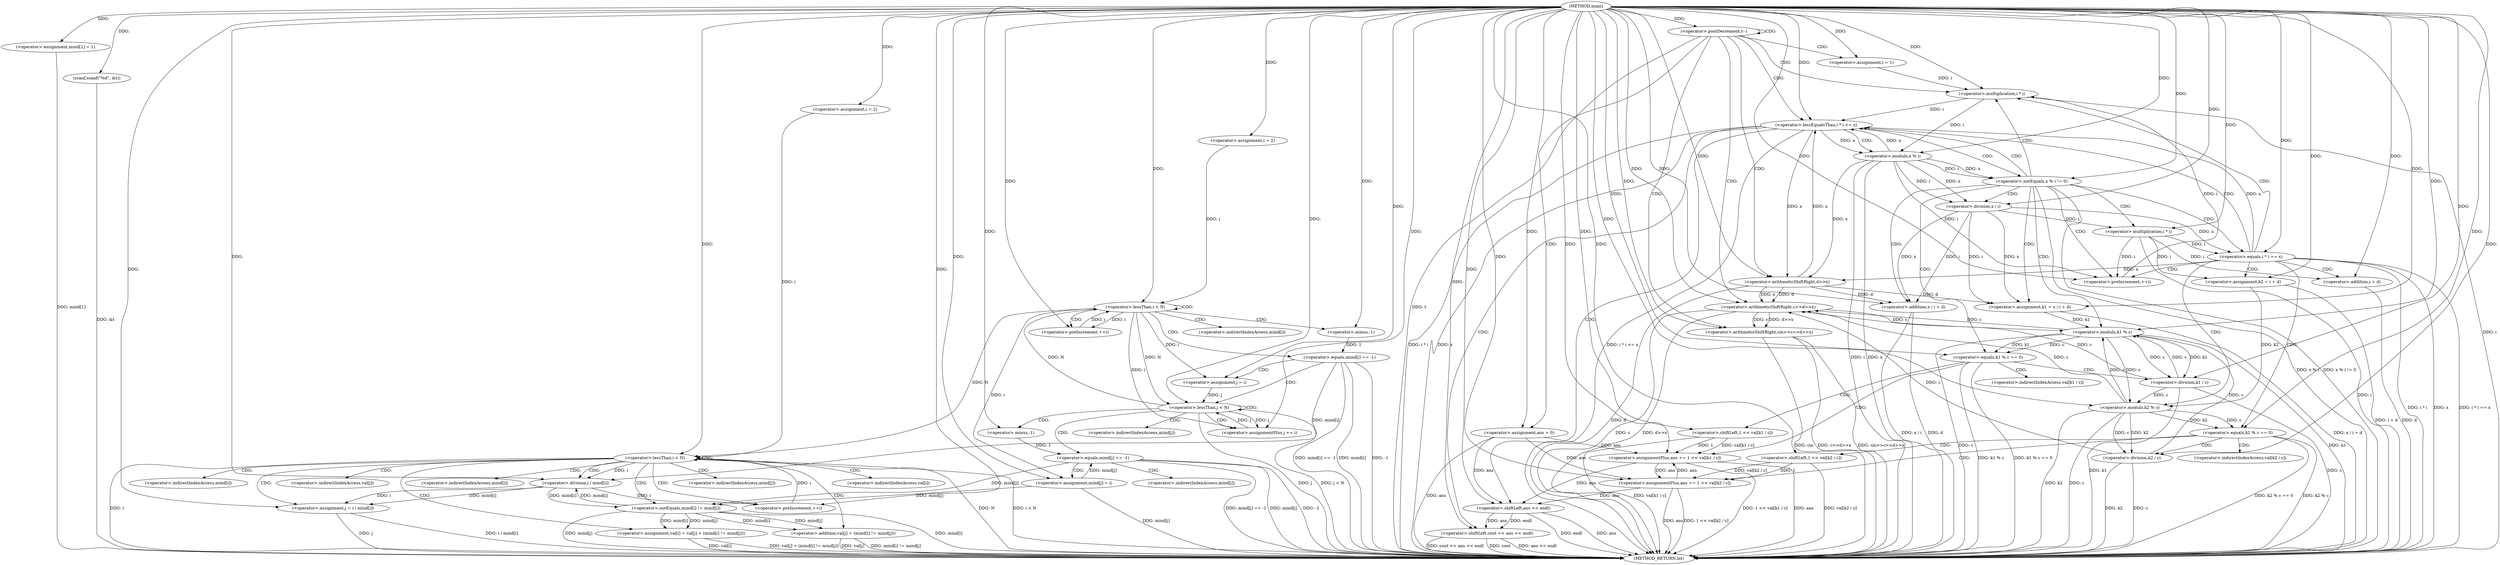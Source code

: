 digraph "main" {  
"1000103" [label = "(METHOD,main)" ]
"1000285" [label = "(METHOD_RETURN,int)" ]
"1000107" [label = "(<operator>.assignment,mind[1] = 1)" ]
"1000187" [label = "(scanf,scanf(\"%d\", &t))" ]
"1000114" [label = "(<operator>.assignment,i = 2)" ]
"1000117" [label = "(<operator>.lessThan,i < N)" ]
"1000120" [label = "(<operator>.preIncrement,++i)" ]
"1000154" [label = "(<operator>.assignment,i = 2)" ]
"1000157" [label = "(<operator>.lessThan,i < N)" ]
"1000160" [label = "(<operator>.preIncrement,++i)" ]
"1000192" [label = "(<operator>.postDecrement,t--)" ]
"1000123" [label = "(<operator>.equals,mind[i] == -1)" ]
"1000164" [label = "(<operator>.assignment,j = i / mind[i])" ]
"1000171" [label = "(<operator>.assignment,val[i] = val[j] + (mind[i] != mind[j]))" ]
"1000198" [label = "(<operator>.arithmeticShiftRight,cin>>c>>d>>x)" ]
"1000206" [label = "(<operator>.assignment,ans = 0)" ]
"1000280" [label = "(<operator>.shiftLeft,cout << ans << endl)" ]
"1000131" [label = "(<operator>.assignment,j = i)" ]
"1000134" [label = "(<operator>.lessThan,j < N)" ]
"1000137" [label = "(<operator>.assignmentPlus,j += i)" ]
"1000211" [label = "(<operator>.assignment,i = 1)" ]
"1000214" [label = "(<operator>.lessEqualsThan,i * i <= x)" ]
"1000219" [label = "(<operator>.preIncrement,++i)" ]
"1000127" [label = "(<operator>.minus,-1)" ]
"1000141" [label = "(<operator>.equals,mind[j] == -1)" ]
"1000147" [label = "(<operator>.assignment,mind[j] = i)" ]
"1000166" [label = "(<operator>.division,i / mind[i])" ]
"1000175" [label = "(<operator>.addition,val[j] + (mind[i] != mind[j]))" ]
"1000200" [label = "(<operator>.arithmeticShiftRight,c>>d>>x)" ]
"1000230" [label = "(<operator>.assignment,k1 = x / i + d)" ]
"1000260" [label = "(<operator>.assignment,k2 = i + d)" ]
"1000282" [label = "(<operator>.shiftLeft,ans << endl)" ]
"1000179" [label = "(<operator>.notEquals,mind[i] != mind[j])" ]
"1000202" [label = "(<operator>.arithmeticShiftRight,d>>x)" ]
"1000215" [label = "(<operator>.multiplication,i * i)" ]
"1000223" [label = "(<operator>.notEquals,x % i != 0)" ]
"1000238" [label = "(<operator>.equals,k1 % c == 0)" ]
"1000243" [label = "(<operator>.assignmentPlus,ans += 1 << val[k1 / c])" ]
"1000253" [label = "(<operator>.equals,i * i == x)" ]
"1000266" [label = "(<operator>.equals,k2 % c == 0)" ]
"1000271" [label = "(<operator>.assignmentPlus,ans += 1 << val[k2 / c])" ]
"1000145" [label = "(<operator>.minus,-1)" ]
"1000232" [label = "(<operator>.addition,x / i + d)" ]
"1000262" [label = "(<operator>.addition,i + d)" ]
"1000224" [label = "(<operator>.modulo,x % i)" ]
"1000233" [label = "(<operator>.division,x / i)" ]
"1000239" [label = "(<operator>.modulo,k1 % c)" ]
"1000245" [label = "(<operator>.shiftLeft,1 << val[k1 / c])" ]
"1000254" [label = "(<operator>.multiplication,i * i)" ]
"1000267" [label = "(<operator>.modulo,k2 % c)" ]
"1000273" [label = "(<operator>.shiftLeft,1 << val[k2 / c])" ]
"1000249" [label = "(<operator>.division,k1 / c)" ]
"1000277" [label = "(<operator>.division,k2 / c)" ]
"1000124" [label = "(<operator>.indirectIndexAccess,mind[i])" ]
"1000172" [label = "(<operator>.indirectIndexAccess,val[i])" ]
"1000168" [label = "(<operator>.indirectIndexAccess,mind[i])" ]
"1000176" [label = "(<operator>.indirectIndexAccess,val[j])" ]
"1000142" [label = "(<operator>.indirectIndexAccess,mind[j])" ]
"1000148" [label = "(<operator>.indirectIndexAccess,mind[j])" ]
"1000180" [label = "(<operator>.indirectIndexAccess,mind[i])" ]
"1000183" [label = "(<operator>.indirectIndexAccess,mind[j])" ]
"1000247" [label = "(<operator>.indirectIndexAccess,val[k1 / c])" ]
"1000275" [label = "(<operator>.indirectIndexAccess,val[k2 / c])" ]
  "1000107" -> "1000285"  [ label = "DDG: mind[1]"] 
  "1000157" -> "1000285"  [ label = "DDG: i"] 
  "1000157" -> "1000285"  [ label = "DDG: N"] 
  "1000157" -> "1000285"  [ label = "DDG: i < N"] 
  "1000187" -> "1000285"  [ label = "DDG: &t"] 
  "1000192" -> "1000285"  [ label = "DDG: t"] 
  "1000200" -> "1000285"  [ label = "DDG: c"] 
  "1000202" -> "1000285"  [ label = "DDG: d"] 
  "1000200" -> "1000285"  [ label = "DDG: d>>x"] 
  "1000198" -> "1000285"  [ label = "DDG: c>>d>>x"] 
  "1000198" -> "1000285"  [ label = "DDG: cin>>c>>d>>x"] 
  "1000206" -> "1000285"  [ label = "DDG: ans"] 
  "1000215" -> "1000285"  [ label = "DDG: i"] 
  "1000214" -> "1000285"  [ label = "DDG: i * i"] 
  "1000214" -> "1000285"  [ label = "DDG: x"] 
  "1000214" -> "1000285"  [ label = "DDG: i * i <= x"] 
  "1000282" -> "1000285"  [ label = "DDG: ans"] 
  "1000280" -> "1000285"  [ label = "DDG: ans << endl"] 
  "1000280" -> "1000285"  [ label = "DDG: cout << ans << endl"] 
  "1000224" -> "1000285"  [ label = "DDG: x"] 
  "1000224" -> "1000285"  [ label = "DDG: i"] 
  "1000223" -> "1000285"  [ label = "DDG: x % i"] 
  "1000223" -> "1000285"  [ label = "DDG: x % i != 0"] 
  "1000232" -> "1000285"  [ label = "DDG: x / i"] 
  "1000232" -> "1000285"  [ label = "DDG: d"] 
  "1000230" -> "1000285"  [ label = "DDG: x / i + d"] 
  "1000239" -> "1000285"  [ label = "DDG: k1"] 
  "1000239" -> "1000285"  [ label = "DDG: c"] 
  "1000238" -> "1000285"  [ label = "DDG: k1 % c"] 
  "1000238" -> "1000285"  [ label = "DDG: k1 % c == 0"] 
  "1000243" -> "1000285"  [ label = "DDG: ans"] 
  "1000249" -> "1000285"  [ label = "DDG: k1"] 
  "1000249" -> "1000285"  [ label = "DDG: c"] 
  "1000245" -> "1000285"  [ label = "DDG: val[k1 / c]"] 
  "1000243" -> "1000285"  [ label = "DDG: 1 << val[k1 / c]"] 
  "1000254" -> "1000285"  [ label = "DDG: i"] 
  "1000253" -> "1000285"  [ label = "DDG: i * i"] 
  "1000253" -> "1000285"  [ label = "DDG: x"] 
  "1000253" -> "1000285"  [ label = "DDG: i * i == x"] 
  "1000262" -> "1000285"  [ label = "DDG: d"] 
  "1000260" -> "1000285"  [ label = "DDG: i + d"] 
  "1000267" -> "1000285"  [ label = "DDG: k2"] 
  "1000267" -> "1000285"  [ label = "DDG: c"] 
  "1000266" -> "1000285"  [ label = "DDG: k2 % c"] 
  "1000266" -> "1000285"  [ label = "DDG: k2 % c == 0"] 
  "1000271" -> "1000285"  [ label = "DDG: ans"] 
  "1000277" -> "1000285"  [ label = "DDG: k2"] 
  "1000277" -> "1000285"  [ label = "DDG: c"] 
  "1000273" -> "1000285"  [ label = "DDG: val[k2 / c]"] 
  "1000271" -> "1000285"  [ label = "DDG: 1 << val[k2 / c]"] 
  "1000164" -> "1000285"  [ label = "DDG: j"] 
  "1000164" -> "1000285"  [ label = "DDG: i / mind[i]"] 
  "1000171" -> "1000285"  [ label = "DDG: val[i]"] 
  "1000175" -> "1000285"  [ label = "DDG: val[j]"] 
  "1000179" -> "1000285"  [ label = "DDG: mind[i]"] 
  "1000179" -> "1000285"  [ label = "DDG: mind[j]"] 
  "1000175" -> "1000285"  [ label = "DDG: mind[i] != mind[j]"] 
  "1000171" -> "1000285"  [ label = "DDG: val[j] + (mind[i] != mind[j])"] 
  "1000123" -> "1000285"  [ label = "DDG: mind[i]"] 
  "1000123" -> "1000285"  [ label = "DDG: -1"] 
  "1000123" -> "1000285"  [ label = "DDG: mind[i] == -1"] 
  "1000134" -> "1000285"  [ label = "DDG: j"] 
  "1000134" -> "1000285"  [ label = "DDG: j < N"] 
  "1000141" -> "1000285"  [ label = "DDG: mind[j]"] 
  "1000141" -> "1000285"  [ label = "DDG: -1"] 
  "1000141" -> "1000285"  [ label = "DDG: mind[j] == -1"] 
  "1000147" -> "1000285"  [ label = "DDG: mind[j]"] 
  "1000198" -> "1000285"  [ label = "DDG: cin"] 
  "1000280" -> "1000285"  [ label = "DDG: cout"] 
  "1000282" -> "1000285"  [ label = "DDG: endl"] 
  "1000103" -> "1000107"  [ label = "DDG: "] 
  "1000103" -> "1000187"  [ label = "DDG: "] 
  "1000103" -> "1000114"  [ label = "DDG: "] 
  "1000103" -> "1000154"  [ label = "DDG: "] 
  "1000114" -> "1000117"  [ label = "DDG: i"] 
  "1000120" -> "1000117"  [ label = "DDG: i"] 
  "1000103" -> "1000117"  [ label = "DDG: "] 
  "1000134" -> "1000117"  [ label = "DDG: N"] 
  "1000117" -> "1000120"  [ label = "DDG: i"] 
  "1000103" -> "1000120"  [ label = "DDG: "] 
  "1000154" -> "1000157"  [ label = "DDG: i"] 
  "1000160" -> "1000157"  [ label = "DDG: i"] 
  "1000103" -> "1000157"  [ label = "DDG: "] 
  "1000117" -> "1000157"  [ label = "DDG: N"] 
  "1000166" -> "1000160"  [ label = "DDG: i"] 
  "1000103" -> "1000160"  [ label = "DDG: "] 
  "1000166" -> "1000164"  [ label = "DDG: mind[i]"] 
  "1000166" -> "1000164"  [ label = "DDG: i"] 
  "1000179" -> "1000171"  [ label = "DDG: mind[j]"] 
  "1000179" -> "1000171"  [ label = "DDG: mind[i]"] 
  "1000103" -> "1000192"  [ label = "DDG: "] 
  "1000103" -> "1000206"  [ label = "DDG: "] 
  "1000127" -> "1000123"  [ label = "DDG: 1"] 
  "1000117" -> "1000131"  [ label = "DDG: i"] 
  "1000103" -> "1000131"  [ label = "DDG: "] 
  "1000103" -> "1000137"  [ label = "DDG: "] 
  "1000117" -> "1000137"  [ label = "DDG: i"] 
  "1000103" -> "1000164"  [ label = "DDG: "] 
  "1000103" -> "1000198"  [ label = "DDG: "] 
  "1000200" -> "1000198"  [ label = "DDG: c"] 
  "1000200" -> "1000198"  [ label = "DDG: d>>x"] 
  "1000103" -> "1000211"  [ label = "DDG: "] 
  "1000103" -> "1000280"  [ label = "DDG: "] 
  "1000282" -> "1000280"  [ label = "DDG: ans"] 
  "1000282" -> "1000280"  [ label = "DDG: endl"] 
  "1000103" -> "1000127"  [ label = "DDG: "] 
  "1000131" -> "1000134"  [ label = "DDG: j"] 
  "1000137" -> "1000134"  [ label = "DDG: j"] 
  "1000103" -> "1000134"  [ label = "DDG: "] 
  "1000117" -> "1000134"  [ label = "DDG: N"] 
  "1000134" -> "1000137"  [ label = "DDG: j"] 
  "1000103" -> "1000147"  [ label = "DDG: "] 
  "1000117" -> "1000147"  [ label = "DDG: i"] 
  "1000157" -> "1000166"  [ label = "DDG: i"] 
  "1000103" -> "1000166"  [ label = "DDG: "] 
  "1000179" -> "1000166"  [ label = "DDG: mind[i]"] 
  "1000123" -> "1000166"  [ label = "DDG: mind[i]"] 
  "1000179" -> "1000175"  [ label = "DDG: mind[j]"] 
  "1000179" -> "1000175"  [ label = "DDG: mind[i]"] 
  "1000239" -> "1000200"  [ label = "DDG: c"] 
  "1000249" -> "1000200"  [ label = "DDG: c"] 
  "1000267" -> "1000200"  [ label = "DDG: c"] 
  "1000277" -> "1000200"  [ label = "DDG: c"] 
  "1000103" -> "1000200"  [ label = "DDG: "] 
  "1000202" -> "1000200"  [ label = "DDG: d"] 
  "1000202" -> "1000200"  [ label = "DDG: x"] 
  "1000215" -> "1000214"  [ label = "DDG: i"] 
  "1000202" -> "1000214"  [ label = "DDG: x"] 
  "1000224" -> "1000214"  [ label = "DDG: x"] 
  "1000253" -> "1000214"  [ label = "DDG: x"] 
  "1000103" -> "1000214"  [ label = "DDG: "] 
  "1000224" -> "1000219"  [ label = "DDG: i"] 
  "1000254" -> "1000219"  [ label = "DDG: i"] 
  "1000103" -> "1000219"  [ label = "DDG: "] 
  "1000202" -> "1000230"  [ label = "DDG: d"] 
  "1000103" -> "1000230"  [ label = "DDG: "] 
  "1000233" -> "1000230"  [ label = "DDG: i"] 
  "1000233" -> "1000230"  [ label = "DDG: x"] 
  "1000254" -> "1000260"  [ label = "DDG: i"] 
  "1000103" -> "1000260"  [ label = "DDG: "] 
  "1000206" -> "1000282"  [ label = "DDG: ans"] 
  "1000243" -> "1000282"  [ label = "DDG: ans"] 
  "1000271" -> "1000282"  [ label = "DDG: ans"] 
  "1000103" -> "1000282"  [ label = "DDG: "] 
  "1000147" -> "1000141"  [ label = "DDG: mind[j]"] 
  "1000145" -> "1000141"  [ label = "DDG: 1"] 
  "1000166" -> "1000179"  [ label = "DDG: mind[i]"] 
  "1000141" -> "1000179"  [ label = "DDG: mind[j]"] 
  "1000147" -> "1000179"  [ label = "DDG: mind[j]"] 
  "1000103" -> "1000202"  [ label = "DDG: "] 
  "1000214" -> "1000202"  [ label = "DDG: x"] 
  "1000224" -> "1000202"  [ label = "DDG: x"] 
  "1000253" -> "1000202"  [ label = "DDG: x"] 
  "1000211" -> "1000215"  [ label = "DDG: i"] 
  "1000219" -> "1000215"  [ label = "DDG: i"] 
  "1000103" -> "1000215"  [ label = "DDG: "] 
  "1000245" -> "1000243"  [ label = "DDG: val[k1 / c]"] 
  "1000245" -> "1000243"  [ label = "DDG: 1"] 
  "1000273" -> "1000271"  [ label = "DDG: 1"] 
  "1000273" -> "1000271"  [ label = "DDG: val[k2 / c]"] 
  "1000103" -> "1000145"  [ label = "DDG: "] 
  "1000224" -> "1000223"  [ label = "DDG: i"] 
  "1000224" -> "1000223"  [ label = "DDG: x"] 
  "1000103" -> "1000223"  [ label = "DDG: "] 
  "1000233" -> "1000232"  [ label = "DDG: i"] 
  "1000233" -> "1000232"  [ label = "DDG: x"] 
  "1000202" -> "1000232"  [ label = "DDG: d"] 
  "1000103" -> "1000232"  [ label = "DDG: "] 
  "1000239" -> "1000238"  [ label = "DDG: c"] 
  "1000239" -> "1000238"  [ label = "DDG: k1"] 
  "1000103" -> "1000238"  [ label = "DDG: "] 
  "1000206" -> "1000243"  [ label = "DDG: ans"] 
  "1000271" -> "1000243"  [ label = "DDG: ans"] 
  "1000103" -> "1000243"  [ label = "DDG: "] 
  "1000254" -> "1000253"  [ label = "DDG: i"] 
  "1000233" -> "1000253"  [ label = "DDG: x"] 
  "1000103" -> "1000253"  [ label = "DDG: "] 
  "1000254" -> "1000262"  [ label = "DDG: i"] 
  "1000103" -> "1000262"  [ label = "DDG: "] 
  "1000267" -> "1000266"  [ label = "DDG: c"] 
  "1000267" -> "1000266"  [ label = "DDG: k2"] 
  "1000103" -> "1000266"  [ label = "DDG: "] 
  "1000206" -> "1000271"  [ label = "DDG: ans"] 
  "1000243" -> "1000271"  [ label = "DDG: ans"] 
  "1000103" -> "1000271"  [ label = "DDG: "] 
  "1000214" -> "1000224"  [ label = "DDG: x"] 
  "1000103" -> "1000224"  [ label = "DDG: "] 
  "1000215" -> "1000224"  [ label = "DDG: i"] 
  "1000224" -> "1000233"  [ label = "DDG: x"] 
  "1000103" -> "1000233"  [ label = "DDG: "] 
  "1000224" -> "1000233"  [ label = "DDG: i"] 
  "1000230" -> "1000239"  [ label = "DDG: k1"] 
  "1000103" -> "1000239"  [ label = "DDG: "] 
  "1000200" -> "1000239"  [ label = "DDG: c"] 
  "1000249" -> "1000239"  [ label = "DDG: c"] 
  "1000267" -> "1000239"  [ label = "DDG: c"] 
  "1000277" -> "1000239"  [ label = "DDG: c"] 
  "1000103" -> "1000245"  [ label = "DDG: "] 
  "1000233" -> "1000254"  [ label = "DDG: i"] 
  "1000103" -> "1000254"  [ label = "DDG: "] 
  "1000260" -> "1000267"  [ label = "DDG: k2"] 
  "1000103" -> "1000267"  [ label = "DDG: "] 
  "1000239" -> "1000267"  [ label = "DDG: c"] 
  "1000249" -> "1000267"  [ label = "DDG: c"] 
  "1000103" -> "1000273"  [ label = "DDG: "] 
  "1000239" -> "1000249"  [ label = "DDG: k1"] 
  "1000103" -> "1000249"  [ label = "DDG: "] 
  "1000239" -> "1000249"  [ label = "DDG: c"] 
  "1000267" -> "1000277"  [ label = "DDG: k2"] 
  "1000103" -> "1000277"  [ label = "DDG: "] 
  "1000267" -> "1000277"  [ label = "DDG: c"] 
  "1000117" -> "1000117"  [ label = "CDG: "] 
  "1000117" -> "1000127"  [ label = "CDG: "] 
  "1000117" -> "1000120"  [ label = "CDG: "] 
  "1000117" -> "1000123"  [ label = "CDG: "] 
  "1000117" -> "1000124"  [ label = "CDG: "] 
  "1000157" -> "1000164"  [ label = "CDG: "] 
  "1000157" -> "1000166"  [ label = "CDG: "] 
  "1000157" -> "1000180"  [ label = "CDG: "] 
  "1000157" -> "1000183"  [ label = "CDG: "] 
  "1000157" -> "1000157"  [ label = "CDG: "] 
  "1000157" -> "1000175"  [ label = "CDG: "] 
  "1000157" -> "1000160"  [ label = "CDG: "] 
  "1000157" -> "1000179"  [ label = "CDG: "] 
  "1000157" -> "1000176"  [ label = "CDG: "] 
  "1000157" -> "1000172"  [ label = "CDG: "] 
  "1000157" -> "1000168"  [ label = "CDG: "] 
  "1000157" -> "1000171"  [ label = "CDG: "] 
  "1000192" -> "1000200"  [ label = "CDG: "] 
  "1000192" -> "1000211"  [ label = "CDG: "] 
  "1000192" -> "1000206"  [ label = "CDG: "] 
  "1000192" -> "1000214"  [ label = "CDG: "] 
  "1000192" -> "1000192"  [ label = "CDG: "] 
  "1000192" -> "1000198"  [ label = "CDG: "] 
  "1000192" -> "1000215"  [ label = "CDG: "] 
  "1000192" -> "1000202"  [ label = "CDG: "] 
  "1000123" -> "1000131"  [ label = "CDG: "] 
  "1000123" -> "1000134"  [ label = "CDG: "] 
  "1000134" -> "1000142"  [ label = "CDG: "] 
  "1000134" -> "1000141"  [ label = "CDG: "] 
  "1000134" -> "1000145"  [ label = "CDG: "] 
  "1000134" -> "1000137"  [ label = "CDG: "] 
  "1000134" -> "1000134"  [ label = "CDG: "] 
  "1000214" -> "1000282"  [ label = "CDG: "] 
  "1000214" -> "1000224"  [ label = "CDG: "] 
  "1000214" -> "1000280"  [ label = "CDG: "] 
  "1000214" -> "1000223"  [ label = "CDG: "] 
  "1000141" -> "1000148"  [ label = "CDG: "] 
  "1000141" -> "1000147"  [ label = "CDG: "] 
  "1000223" -> "1000238"  [ label = "CDG: "] 
  "1000223" -> "1000233"  [ label = "CDG: "] 
  "1000223" -> "1000254"  [ label = "CDG: "] 
  "1000223" -> "1000232"  [ label = "CDG: "] 
  "1000223" -> "1000239"  [ label = "CDG: "] 
  "1000223" -> "1000230"  [ label = "CDG: "] 
  "1000223" -> "1000253"  [ label = "CDG: "] 
  "1000223" -> "1000219"  [ label = "CDG: "] 
  "1000223" -> "1000214"  [ label = "CDG: "] 
  "1000223" -> "1000215"  [ label = "CDG: "] 
  "1000238" -> "1000243"  [ label = "CDG: "] 
  "1000238" -> "1000245"  [ label = "CDG: "] 
  "1000238" -> "1000247"  [ label = "CDG: "] 
  "1000238" -> "1000249"  [ label = "CDG: "] 
  "1000253" -> "1000260"  [ label = "CDG: "] 
  "1000253" -> "1000219"  [ label = "CDG: "] 
  "1000253" -> "1000214"  [ label = "CDG: "] 
  "1000253" -> "1000266"  [ label = "CDG: "] 
  "1000253" -> "1000215"  [ label = "CDG: "] 
  "1000253" -> "1000262"  [ label = "CDG: "] 
  "1000253" -> "1000267"  [ label = "CDG: "] 
  "1000266" -> "1000277"  [ label = "CDG: "] 
  "1000266" -> "1000273"  [ label = "CDG: "] 
  "1000266" -> "1000271"  [ label = "CDG: "] 
  "1000266" -> "1000275"  [ label = "CDG: "] 
}
